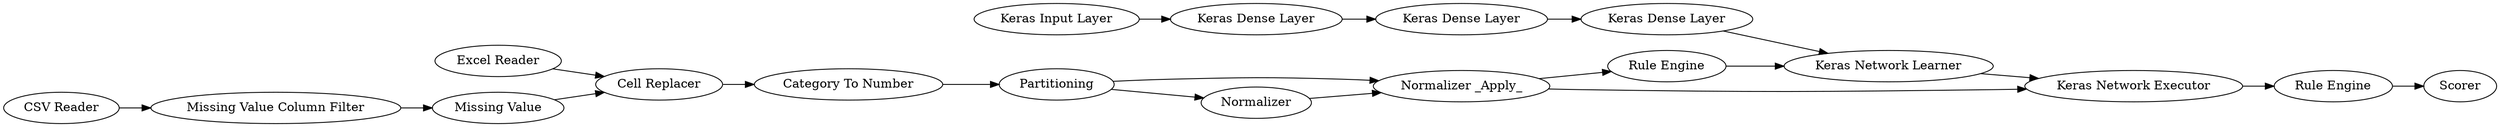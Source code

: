 digraph {
	"7181571044380414701_18" [label="Cell Replacer"]
	"-3282651158592974477_1" [label="CSV Reader"]
	"-3282651158592974477_180" [label="Rule Engine"]
	"7181571044380414701_17" [label="Excel Reader"]
	"7181571044380414701_190" [label="Normalizer _Apply_"]
	"-3282651158592974477_176" [label="Keras Dense Layer"]
	"7181571044380414701_189" [label=Normalizer]
	"7181571044380414701_157" [label="Missing Value"]
	"-3282651158592974477_181" [label=Scorer]
	"7181571044380414701_159" [label="Category To Number"]
	"7181571044380414701_170" [label="Missing Value Column Filter"]
	"-3282651158592974477_177" [label="Keras Dense Layer"]
	"-3282651158592974477_175" [label="Keras Input Layer"]
	"-3282651158592974477_179" [label="Keras Dense Layer"]
	"-3282651158592974477_9" [label="Rule Engine"]
	"-3282651158592974477_174" [label="Keras Network Learner"]
	"7181571044380414701_165" [label=Partitioning]
	"-3282651158592974477_173" [label="Keras Network Executor"]
	"7181571044380414701_165" -> "7181571044380414701_189"
	"7181571044380414701_17" -> "7181571044380414701_18"
	"-3282651158592974477_174" -> "-3282651158592974477_173"
	"7181571044380414701_170" -> "7181571044380414701_157"
	"-3282651158592974477_1" -> "7181571044380414701_170"
	"-3282651158592974477_177" -> "-3282651158592974477_179"
	"-3282651158592974477_180" -> "-3282651158592974477_174"
	"7181571044380414701_190" -> "-3282651158592974477_173"
	"-3282651158592974477_176" -> "-3282651158592974477_177"
	"-3282651158592974477_179" -> "-3282651158592974477_174"
	"7181571044380414701_18" -> "7181571044380414701_159"
	"7181571044380414701_159" -> "7181571044380414701_165"
	"7181571044380414701_165" -> "7181571044380414701_190"
	"7181571044380414701_190" -> "-3282651158592974477_180"
	"-3282651158592974477_173" -> "-3282651158592974477_9"
	"7181571044380414701_189" -> "7181571044380414701_190"
	"-3282651158592974477_9" -> "-3282651158592974477_181"
	"-3282651158592974477_175" -> "-3282651158592974477_176"
	"7181571044380414701_157" -> "7181571044380414701_18"
	rankdir=LR
}
